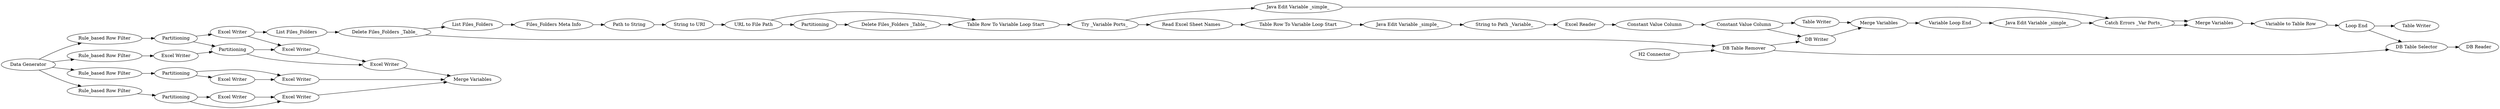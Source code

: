 digraph {
	1 [label="Data Generator"]
	3 [label="Rule_based Row Filter"]
	4 [label="Rule_based Row Filter"]
	6 [label="Rule_based Row Filter"]
	9 [label="Rule_based Row Filter"]
	10 [label="Excel Writer"]
	11 [label="Excel Writer"]
	12 [label="Excel Writer"]
	13 [label="Excel Writer"]
	14 [label="Excel Writer"]
	125 [label=Partitioning]
	126 [label=Partitioning]
	127 [label="Excel Writer"]
	128 [label=Partitioning]
	129 [label=Partitioning]
	130 [label="Excel Writer"]
	131 [label="Excel Writer"]
	132 [label="Merge Variables"]
	82 [label="Try _Variable Ports_"]
	133 [label="String to URI"]
	162 [label="URL to File Path"]
	170 [label="List Files_Folders"]
	179 [label="Files_Folders Meta Info"]
	185 [label="Path to String"]
	199 [label="Excel Reader"]
	200 [label="Constant Value Column"]
	203 [label="Read Excel Sheet Names"]
	206 [label="Constant Value Column"]
	213 [label="Delete Files_Folders _Table_"]
	214 [label=Partitioning]
	216 [label="List Files_Folders"]
	217 [label="Delete Files_Folders _Table_"]
	218 [label="Table Row To Variable Loop Start"]
	219 [label="Table Row To Variable Loop Start"]
	220 [label="Catch Errors _Var Ports_"]
	221 [label="Merge Variables"]
	223 [label="Table Writer"]
	224 [label="Java Edit Variable _simple_"]
	225 [label="String to Path _Variable_"]
	226 [label="Variable Loop End"]
	228 [label="Variable to Table Row"]
	230 [label="H2 Connector"]
	231 [label="DB Table Remover"]
	232 [label="DB Writer"]
	233 [label="Merge Variables"]
	234 [label="DB Table Selector"]
	235 [label="DB Reader"]
	236 [label="Loop End"]
	237 [label="Java Edit Variable _simple_"]
	238 [label="Java Edit Variable _simple_"]
	239 [label="Table Writer"]
	1 -> 3
	1 -> 4
	1 -> 6
	1 -> 9
	3 -> 125
	4 -> 126
	6 -> 11
	9 -> 128
	10 -> 130
	11 -> 129
	12 -> 127
	13 -> 14
	14 -> 132
	125 -> 13
	125 -> 14
	126 -> 127
	126 -> 12
	127 -> 132
	128 -> 129
	128 -> 10
	129 -> 131
	129 -> 130
	130 -> 131
	131 -> 132
	10 -> 216
	82 -> 203
	82 -> 238
	133 -> 162
	162 -> 214
	162 -> 218
	170 -> 179
	179 -> 185
	185 -> 133
	199 -> 200
	200 -> 206
	203 -> 219
	206 -> 223
	206 -> 232
	213 -> 218
	214 -> 213
	216 -> 217
	217 -> 170
	217 -> 231
	218 -> 82
	219 -> 224
	220 -> 221
	220 -> 221
	221 -> 228
	223 -> 233
	224 -> 225
	225 -> 199
	226 -> 237
	228 -> 236
	230 -> 231
	231 -> 234
	231 -> 232
	232 -> 233
	233 -> 226
	234 -> 235
	236 -> 239
	236 -> 234
	237 -> 220
	238 -> 220
	rankdir=LR
}
